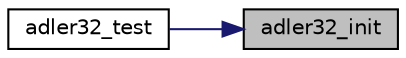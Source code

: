 digraph "adler32_init"
{
 // LATEX_PDF_SIZE
  edge [fontname="Helvetica",fontsize="10",labelfontname="Helvetica",labelfontsize="10"];
  node [fontname="Helvetica",fontsize="10",shape=record];
  rankdir="RL";
  Node4 [label="adler32_init",height=0.2,width=0.4,color="black", fillcolor="grey75", style="filled", fontcolor="black",tooltip=" "];
  Node4 -> Node5 [dir="back",color="midnightblue",fontsize="10",style="solid"];
  Node5 [label="adler32_test",height=0.2,width=0.4,color="black", fillcolor="white", style="filled",URL="$adler32_8c.html#a37ebe3c0e697b8078762307f981d8c18",tooltip=" "];
}

